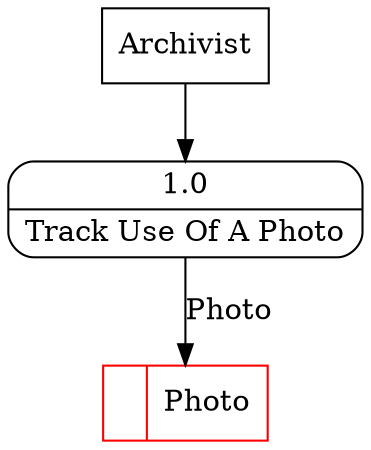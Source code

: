 digraph dfd2{ 
node[shape=record]
200 [label="<f0>  |<f1> Photo " color=red];
201 [label="Archivist" shape=box];
202 [label="{<f0> 1.0|<f1> Track Use Of A Photo }" shape=Mrecord];
201 -> 202
202 -> 200 [label="Photo"]
}